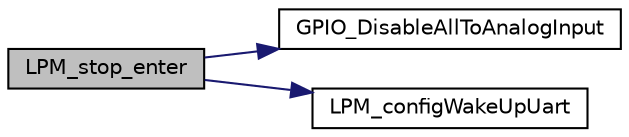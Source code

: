 digraph "LPM_stop_enter"
{
 // INTERACTIVE_SVG=YES
 // LATEX_PDF_SIZE
  edge [fontname="Helvetica",fontsize="10",labelfontname="Helvetica",labelfontsize="10"];
  node [fontname="Helvetica",fontsize="10",shape=record];
  rankdir="LR";
  Node1 [label="LPM_stop_enter",height=0.2,width=0.4,color="black", fillcolor="grey75", style="filled", fontcolor="black",tooltip="System callback invoked by MGR_LPM at STOP mode entering."];
  Node1 -> Node2 [color="midnightblue",fontsize="10",style="solid",fontname="Helvetica"];
  Node2 [label="GPIO_DisableAllToAnalogInput",height=0.2,width=0.4,color="black", fillcolor="white", style="filled",URL="$db/dca/group___m_g_r___l_p_m.html#ga2a7197f71c2bd57494778d45b8e3dab2",tooltip="Disable all GPIO as not used for the moment."];
  Node1 -> Node3 [color="midnightblue",fontsize="10",style="solid",fontname="Helvetica"];
  Node3 [label="LPM_configWakeUpUart",height=0.2,width=0.4,color="black", fillcolor="white", style="filled",URL="$db/dca/group___m_g_r___l_p_m.html#ga3e50a711eb2eb868233364c9c0f1a577",tooltip=" "];
}
